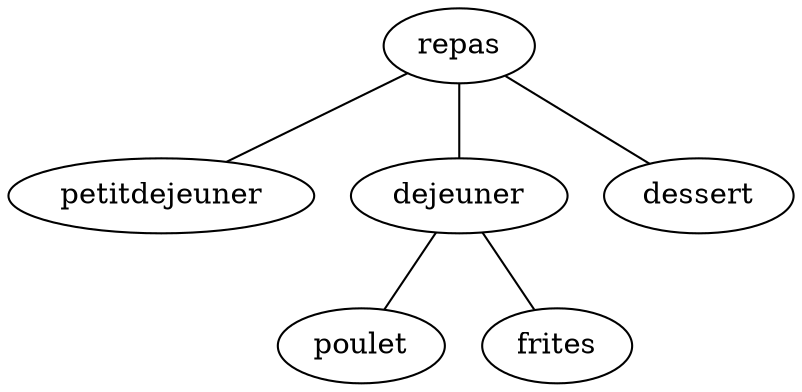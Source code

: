 graph mon_graphe {
  repas -- petitdejeuner;
  repas -- dejeuner -- poulet;
  dejeuner -- frites;
  repas -- dessert;
}
